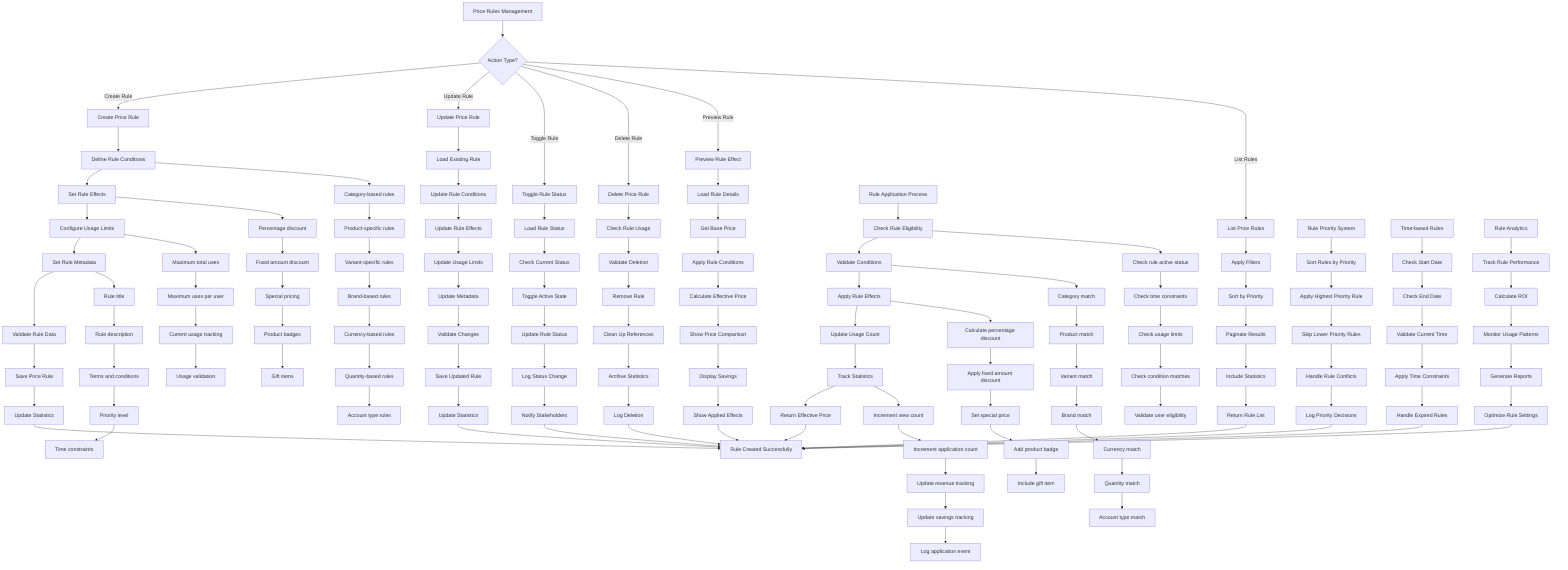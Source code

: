 %% Price Rules Management System
%% View at https://mermaid.live
flowchart TD
  A[Price Rules Management] --> B{Action Type?}
  B -->|Create Rule| C[Create Price Rule]
  B -->|Update Rule| D[Update Price Rule]
  B -->|Toggle Rule| E[Toggle Rule Status]
  B -->|Delete Rule| F[Delete Price Rule]
  B -->|Preview Rule| G[Preview Rule Effect]
  B -->|List Rules| H[List Price Rules]
  
  %% Create Price Rule
  C --> C1[Define Rule Conditions]
  C1 --> C2[Set Rule Effects]
  C2 --> C3[Configure Usage Limits]
  C3 --> C4[Set Rule Metadata]
  C4 --> C5[Validate Rule Data]
  C5 --> C6[Save Price Rule]
  C6 --> C7[Update Statistics]
  
  %% Rule Conditions
  C1 --> C1A[Category-based rules]
  C1A --> C1B[Product-specific rules]
  C1B --> C1C[Variant-specific rules]
  C1C --> C1D[Brand-based rules]
  C1D --> C1E[Currency-based rules]
  C1E --> C1F[Quantity-based rules]
  C1F --> C1G[Account type rules]
  
  %% Rule Effects
  C2 --> C2A[Percentage discount]
  C2A --> C2B[Fixed amount discount]
  C2B --> C2C[Special pricing]
  C2C --> C2D[Product badges]
  C2D --> C2E[Gift items]
  
  %% Usage Limits
  C3 --> C3A[Maximum total uses]
  C3A --> C3B[Maximum uses per user]
  C3B --> C3C[Current usage tracking]
  C3C --> C3D[Usage validation]
  
  %% Rule Metadata
  C4 --> C4A[Rule title]
  C4A --> C4B[Rule description]
  C4B --> C4C[Terms and conditions]
  C4C --> C4D[Priority level]
  C4D --> C4E[Time constraints]
  
  %% Update Price Rule
  D --> D1[Load Existing Rule]
  D1 --> D2[Update Rule Conditions]
  D2 --> D3[Update Rule Effects]
  D3 --> D4[Update Usage Limits]
  D4 --> D5[Update Metadata]
  D5 --> D6[Validate Changes]
  D6 --> D7[Save Updated Rule]
  D7 --> D8[Update Statistics]
  
  %% Toggle Rule Status
  E --> E1[Load Rule Status]
  E1 --> E2[Check Current Status]
  E2 --> E3[Toggle Active State]
  E3 --> E4[Update Rule Status]
  E4 --> E5[Log Status Change]
  E5 --> E6[Notify Stakeholders]
  
  %% Delete Price Rule
  F --> F1[Check Rule Usage]
  F1 --> F2[Validate Deletion]
  F2 --> F3[Remove Rule]
  F3 --> F4[Clean Up References]
  F4 --> F5[Archive Statistics]
  F5 --> F6[Log Deletion]
  
  %% Preview Rule Effect
  G --> G1[Load Rule Details]
  G1 --> G2[Get Base Price]
  G2 --> G3[Apply Rule Conditions]
  G3 --> G4[Calculate Effective Price]
  G4 --> G5[Show Price Comparison]
  G5 --> G6[Display Savings]
  G6 --> G7[Show Applied Effects]
  
  %% List Price Rules
  H --> H1[Apply Filters]
  H1 --> H2[Sort by Priority]
  H2 --> H3[Paginate Results]
  H3 --> H4[Include Statistics]
  H4 --> H5[Return Rule List]
  
  %% Rule Application Process
  I[Rule Application Process] --> J[Check Rule Eligibility]
  J --> K[Validate Conditions]
  K --> L[Apply Rule Effects]
  L --> M[Update Usage Count]
  M --> N[Track Statistics]
  N --> O[Return Effective Price]
  
  %% Rule Eligibility Check
  J --> J1[Check rule active status]
  J1 --> J2[Check time constraints]
  J2 --> J3[Check usage limits]
  J3 --> J4[Check condition matches]
  J4 --> J5[Validate user eligibility]
  
  %% Condition Validation
  K --> K1[Category match]
  K1 --> K2[Product match]
  K2 --> K3[Variant match]
  K3 --> K4[Brand match]
  K4 --> K5[Currency match]
  K5 --> K6[Quantity match]
  K6 --> K7[Account type match]
  
  %% Effect Application
  L --> L1[Calculate percentage discount]
  L1 --> L2[Apply fixed amount discount]
  L2 --> L3[Set special price]
  L3 --> L4[Add product badge]
  L4 --> L5[Include gift item]
  
  %% Statistics Tracking
  N --> N1[Increment view count]
  N1 --> N2[Increment application count]
  N2 --> N3[Update revenue tracking]
  N3 --> N4[Update savings tracking]
  N4 --> N5[Log application event]
  
  %% Rule Priority System
  P[Rule Priority System] --> Q[Sort Rules by Priority]
  Q --> R[Apply Highest Priority Rule]
  R --> S[Skip Lower Priority Rules]
  S --> T[Handle Rule Conflicts]
  T --> U[Log Priority Decisions]
  
  %% Time-based Rules
  V[Time-based Rules] --> W[Check Start Date]
  W --> X[Check End Date]
  X --> Y[Validate Current Time]
  Y --> Z[Apply Time Constraints]
  Z --> AA[Handle Expired Rules]
  
  %% Rule Analytics
  BB[Rule Analytics] --> CC[Track Rule Performance]
  CC --> DD[Calculate ROI]
  DD --> EE[Monitor Usage Patterns]
  EE --> FF[Generate Reports]
  FF --> GG[Optimize Rule Settings]
  
  %% End points
  C7 --> HH[Rule Created Successfully]
  D8 --> HH
  E6 --> HH
  F6 --> HH
  G7 --> HH
  H5 --> HH
  O --> HH
  U --> HH
  AA --> HH
  GG --> HH